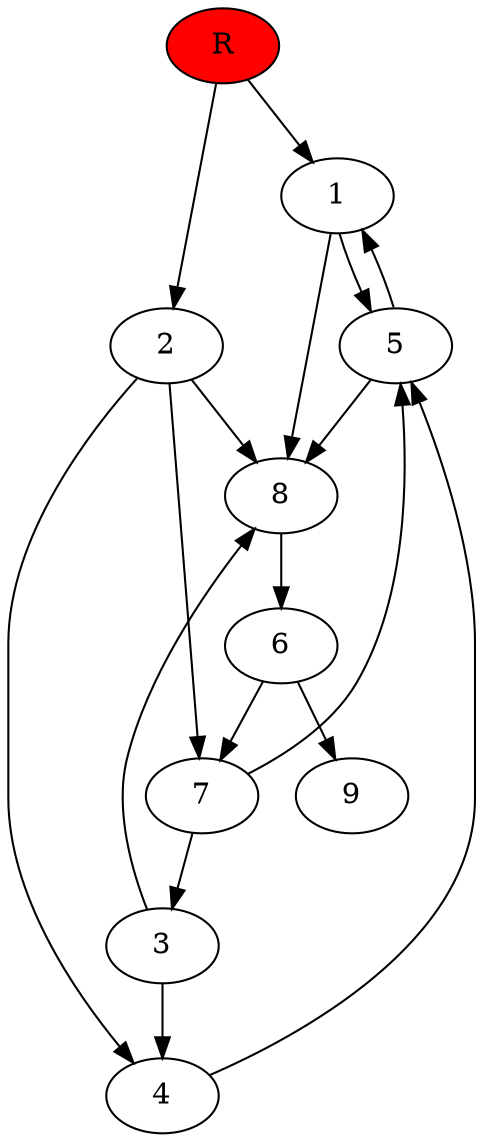 digraph prb11831 {
	1
	2
	3
	4
	5
	6
	7
	8
	R [fillcolor="#ff0000" style=filled]
	1 -> 5
	1 -> 8
	2 -> 4
	2 -> 7
	2 -> 8
	3 -> 4
	3 -> 8
	4 -> 5
	5 -> 1
	5 -> 8
	6 -> 7
	6 -> 9
	7 -> 3
	7 -> 5
	8 -> 6
	R -> 1
	R -> 2
}
